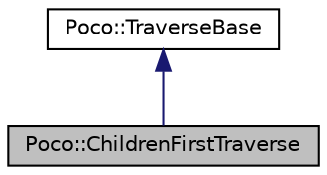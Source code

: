 digraph "Poco::ChildrenFirstTraverse"
{
 // LATEX_PDF_SIZE
  edge [fontname="Helvetica",fontsize="10",labelfontname="Helvetica",labelfontsize="10"];
  node [fontname="Helvetica",fontsize="10",shape=record];
  Node1 [label="Poco::ChildrenFirstTraverse",height=0.2,width=0.4,color="black", fillcolor="grey75", style="filled", fontcolor="black",tooltip=" "];
  Node2 -> Node1 [dir="back",color="midnightblue",fontsize="10",style="solid",fontname="Helvetica"];
  Node2 [label="Poco::TraverseBase",height=0.2,width=0.4,color="black", fillcolor="white", style="filled",URL="$classPoco_1_1TraverseBase.html",tooltip=" "];
}
